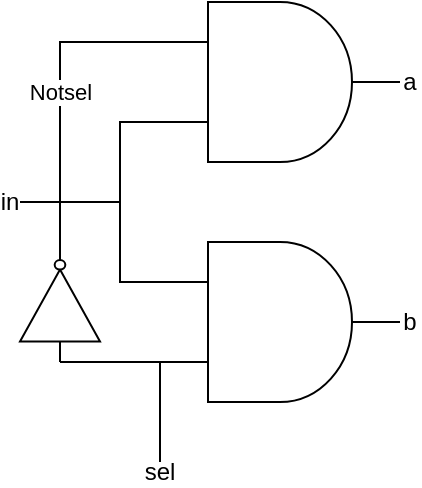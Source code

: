 <mxfile version="24.1.0" type="device">
  <diagram name="第 1 页" id="Spz_60w4jZcsbdWRZQk3">
    <mxGraphModel dx="371" dy="453" grid="1" gridSize="10" guides="1" tooltips="1" connect="1" arrows="1" fold="1" page="1" pageScale="1" pageWidth="827" pageHeight="1169" math="0" shadow="0">
      <root>
        <mxCell id="0" />
        <mxCell id="1" parent="0" />
        <mxCell id="BZsjgEw98n6IlcS7FpIR-47" style="edgeStyle=orthogonalEdgeStyle;rounded=0;orthogonalLoop=1;jettySize=auto;html=1;exitX=0;exitY=0.5;exitDx=0;exitDy=0;exitPerimeter=0;endArrow=none;endFill=0;" edge="1" parent="1" source="BZsjgEw98n6IlcS7FpIR-33">
          <mxGeometry relative="1" as="geometry">
            <mxPoint x="400" y="660" as="targetPoint" />
            <Array as="points">
              <mxPoint x="380" y="660" />
              <mxPoint x="380" y="660" />
            </Array>
          </mxGeometry>
        </mxCell>
        <mxCell id="BZsjgEw98n6IlcS7FpIR-33" value="" style="verticalLabelPosition=bottom;shadow=0;dashed=0;align=center;html=1;verticalAlign=top;shape=mxgraph.electrical.logic_gates.inverter_2;direction=north;" vertex="1" parent="1">
          <mxGeometry x="330" y="600" width="40" height="60" as="geometry" />
        </mxCell>
        <mxCell id="BZsjgEw98n6IlcS7FpIR-41" style="edgeStyle=orthogonalEdgeStyle;rounded=0;orthogonalLoop=1;jettySize=auto;html=1;exitX=0;exitY=0.75;exitDx=0;exitDy=0;exitPerimeter=0;endArrow=none;endFill=0;" edge="1" parent="1" source="BZsjgEw98n6IlcS7FpIR-34">
          <mxGeometry relative="1" as="geometry">
            <mxPoint x="380" y="580" as="targetPoint" />
          </mxGeometry>
        </mxCell>
        <mxCell id="BZsjgEw98n6IlcS7FpIR-34" value="" style="verticalLabelPosition=bottom;shadow=0;dashed=0;align=center;html=1;verticalAlign=top;shape=mxgraph.electrical.logic_gates.logic_gate;operation=and;" vertex="1" parent="1">
          <mxGeometry x="400" y="480" width="120" height="80" as="geometry" />
        </mxCell>
        <mxCell id="BZsjgEw98n6IlcS7FpIR-42" style="edgeStyle=orthogonalEdgeStyle;rounded=0;orthogonalLoop=1;jettySize=auto;html=1;exitX=0;exitY=0.25;exitDx=0;exitDy=0;exitPerimeter=0;endArrow=none;endFill=0;" edge="1" parent="1" source="BZsjgEw98n6IlcS7FpIR-35">
          <mxGeometry relative="1" as="geometry">
            <mxPoint x="380" y="580" as="targetPoint" />
          </mxGeometry>
        </mxCell>
        <mxCell id="BZsjgEw98n6IlcS7FpIR-35" value="" style="verticalLabelPosition=bottom;shadow=0;dashed=0;align=center;html=1;verticalAlign=top;shape=mxgraph.electrical.logic_gates.logic_gate;operation=and;" vertex="1" parent="1">
          <mxGeometry x="400" y="600" width="120" height="80" as="geometry" />
        </mxCell>
        <mxCell id="BZsjgEw98n6IlcS7FpIR-40" style="edgeStyle=orthogonalEdgeStyle;rounded=0;orthogonalLoop=1;jettySize=auto;html=1;endArrow=none;endFill=0;" edge="1" parent="1" source="BZsjgEw98n6IlcS7FpIR-39">
          <mxGeometry relative="1" as="geometry">
            <mxPoint x="380" y="580" as="targetPoint" />
          </mxGeometry>
        </mxCell>
        <mxCell id="BZsjgEw98n6IlcS7FpIR-39" value="in" style="text;strokeColor=none;align=center;fillColor=none;html=1;verticalAlign=middle;whiteSpace=wrap;rounded=0;" vertex="1" parent="1">
          <mxGeometry x="320" y="575" width="10" height="10" as="geometry" />
        </mxCell>
        <mxCell id="BZsjgEw98n6IlcS7FpIR-44" value="sel" style="text;strokeColor=none;align=center;fillColor=none;html=1;verticalAlign=middle;whiteSpace=wrap;rounded=0;" vertex="1" parent="1">
          <mxGeometry x="395" y="710" width="10" height="10" as="geometry" />
        </mxCell>
        <mxCell id="BZsjgEw98n6IlcS7FpIR-45" style="edgeStyle=orthogonalEdgeStyle;rounded=0;orthogonalLoop=1;jettySize=auto;html=1;entryX=0;entryY=0.75;entryDx=0;entryDy=0;entryPerimeter=0;endArrow=none;endFill=0;" edge="1" parent="1" source="BZsjgEw98n6IlcS7FpIR-44" target="BZsjgEw98n6IlcS7FpIR-35">
          <mxGeometry relative="1" as="geometry">
            <Array as="points">
              <mxPoint x="400" y="670" />
              <mxPoint x="400" y="670" />
            </Array>
          </mxGeometry>
        </mxCell>
        <mxCell id="BZsjgEw98n6IlcS7FpIR-48" value="Notsel" style="edgeStyle=orthogonalEdgeStyle;rounded=0;orthogonalLoop=1;jettySize=auto;html=1;exitX=1;exitY=0.5;exitDx=0;exitDy=0;exitPerimeter=0;entryX=0;entryY=0.25;entryDx=0;entryDy=0;entryPerimeter=0;endArrow=none;endFill=0;" edge="1" parent="1" source="BZsjgEw98n6IlcS7FpIR-33" target="BZsjgEw98n6IlcS7FpIR-34">
          <mxGeometry relative="1" as="geometry">
            <Array as="points">
              <mxPoint x="370" y="500" />
              <mxPoint x="370" y="500" />
            </Array>
          </mxGeometry>
        </mxCell>
        <mxCell id="BZsjgEw98n6IlcS7FpIR-49" value="a" style="text;strokeColor=none;align=center;fillColor=none;html=1;verticalAlign=middle;whiteSpace=wrap;rounded=0;" vertex="1" parent="1">
          <mxGeometry x="520" y="515" width="10" height="10" as="geometry" />
        </mxCell>
        <mxCell id="BZsjgEw98n6IlcS7FpIR-50" value="b" style="text;strokeColor=none;align=center;fillColor=none;html=1;verticalAlign=middle;whiteSpace=wrap;rounded=0;" vertex="1" parent="1">
          <mxGeometry x="520" y="635" width="10" height="10" as="geometry" />
        </mxCell>
      </root>
    </mxGraphModel>
  </diagram>
</mxfile>
